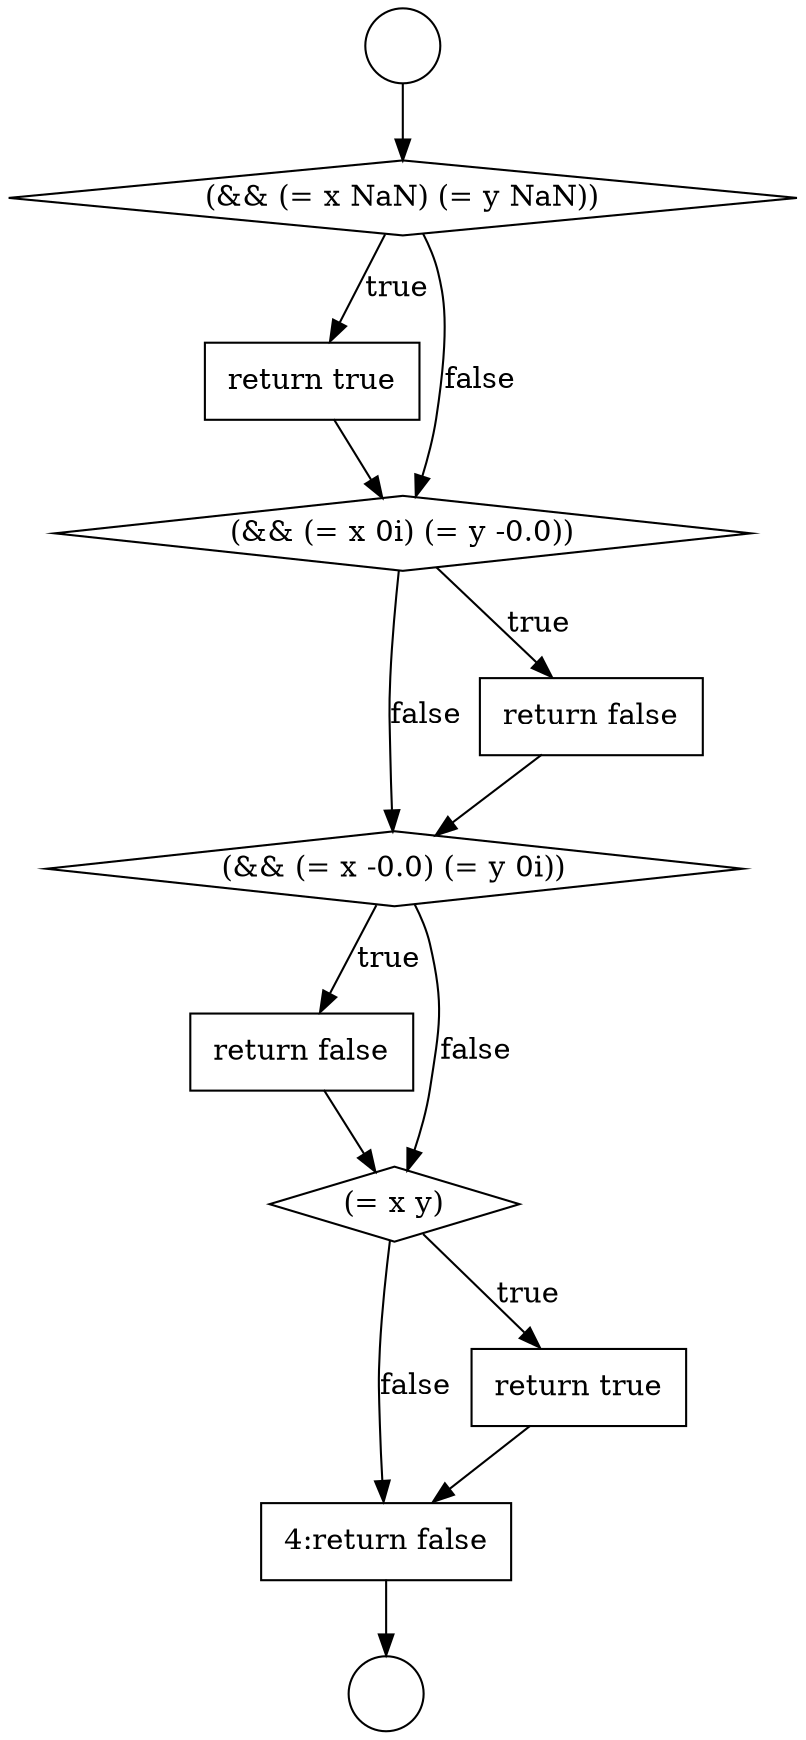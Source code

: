 digraph {
  node88 [shape=diamond, label=<<font color="black">(&amp;&amp; (= x NaN) (= y NaN))</font>> color="black" fillcolor="white" style=filled]
  node93 [shape=none, margin=0, label=<<font color="black">
    <table border="0" cellborder="1" cellspacing="0" cellpadding="10">
      <tr><td align="left">return false</td></tr>
    </table>
  </font>> color="black" fillcolor="white" style=filled]
  node89 [shape=none, margin=0, label=<<font color="black">
    <table border="0" cellborder="1" cellspacing="0" cellpadding="10">
      <tr><td align="left">return true</td></tr>
    </table>
  </font>> color="black" fillcolor="white" style=filled]
  node92 [shape=diamond, label=<<font color="black">(&amp;&amp; (= x -0.0) (= y 0i))</font>> color="black" fillcolor="white" style=filled]
  node96 [shape=none, margin=0, label=<<font color="black">
    <table border="0" cellborder="1" cellspacing="0" cellpadding="10">
      <tr><td align="left">4:return false</td></tr>
    </table>
  </font>> color="black" fillcolor="white" style=filled]
  node86 [shape=circle label=" " color="black" fillcolor="white" style=filled]
  node91 [shape=none, margin=0, label=<<font color="black">
    <table border="0" cellborder="1" cellspacing="0" cellpadding="10">
      <tr><td align="left">return false</td></tr>
    </table>
  </font>> color="black" fillcolor="white" style=filled]
  node95 [shape=none, margin=0, label=<<font color="black">
    <table border="0" cellborder="1" cellspacing="0" cellpadding="10">
      <tr><td align="left">return true</td></tr>
    </table>
  </font>> color="black" fillcolor="white" style=filled]
  node87 [shape=circle label=" " color="black" fillcolor="white" style=filled]
  node94 [shape=diamond, label=<<font color="black">(= x y)</font>> color="black" fillcolor="white" style=filled]
  node90 [shape=diamond, label=<<font color="black">(&amp;&amp; (= x 0i) (= y -0.0))</font>> color="black" fillcolor="white" style=filled]
  node96 -> node87 [ color="black"]
  node88 -> node89 [label=<<font color="black">true</font>> color="black"]
  node88 -> node90 [label=<<font color="black">false</font>> color="black"]
  node93 -> node94 [ color="black"]
  node92 -> node93 [label=<<font color="black">true</font>> color="black"]
  node92 -> node94 [label=<<font color="black">false</font>> color="black"]
  node91 -> node92 [ color="black"]
  node94 -> node95 [label=<<font color="black">true</font>> color="black"]
  node94 -> node96 [label=<<font color="black">false</font>> color="black"]
  node86 -> node88 [ color="black"]
  node90 -> node91 [label=<<font color="black">true</font>> color="black"]
  node90 -> node92 [label=<<font color="black">false</font>> color="black"]
  node89 -> node90 [ color="black"]
  node95 -> node96 [ color="black"]
}
